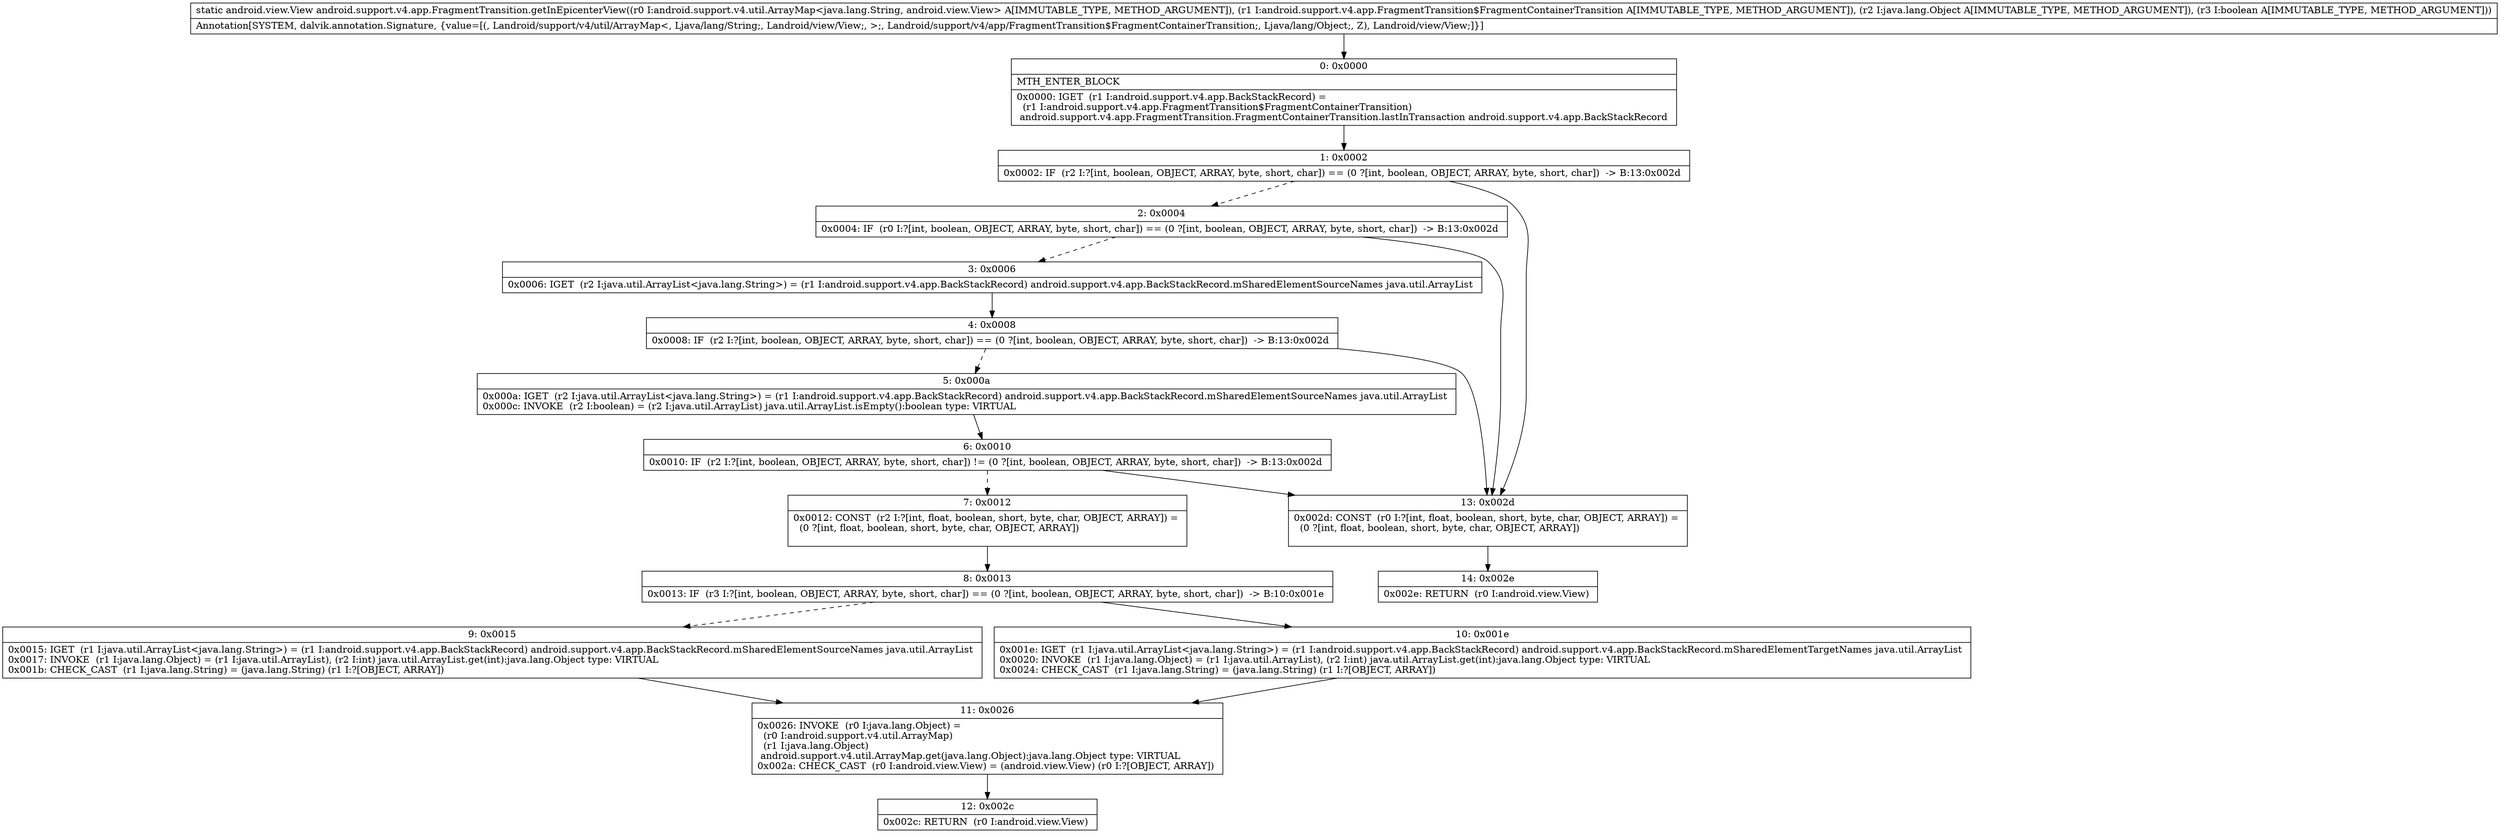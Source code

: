 digraph "CFG forandroid.support.v4.app.FragmentTransition.getInEpicenterView(Landroid\/support\/v4\/util\/ArrayMap;Landroid\/support\/v4\/app\/FragmentTransition$FragmentContainerTransition;Ljava\/lang\/Object;Z)Landroid\/view\/View;" {
Node_0 [shape=record,label="{0\:\ 0x0000|MTH_ENTER_BLOCK\l|0x0000: IGET  (r1 I:android.support.v4.app.BackStackRecord) = \l  (r1 I:android.support.v4.app.FragmentTransition$FragmentContainerTransition)\l android.support.v4.app.FragmentTransition.FragmentContainerTransition.lastInTransaction android.support.v4.app.BackStackRecord \l}"];
Node_1 [shape=record,label="{1\:\ 0x0002|0x0002: IF  (r2 I:?[int, boolean, OBJECT, ARRAY, byte, short, char]) == (0 ?[int, boolean, OBJECT, ARRAY, byte, short, char])  \-\> B:13:0x002d \l}"];
Node_2 [shape=record,label="{2\:\ 0x0004|0x0004: IF  (r0 I:?[int, boolean, OBJECT, ARRAY, byte, short, char]) == (0 ?[int, boolean, OBJECT, ARRAY, byte, short, char])  \-\> B:13:0x002d \l}"];
Node_3 [shape=record,label="{3\:\ 0x0006|0x0006: IGET  (r2 I:java.util.ArrayList\<java.lang.String\>) = (r1 I:android.support.v4.app.BackStackRecord) android.support.v4.app.BackStackRecord.mSharedElementSourceNames java.util.ArrayList \l}"];
Node_4 [shape=record,label="{4\:\ 0x0008|0x0008: IF  (r2 I:?[int, boolean, OBJECT, ARRAY, byte, short, char]) == (0 ?[int, boolean, OBJECT, ARRAY, byte, short, char])  \-\> B:13:0x002d \l}"];
Node_5 [shape=record,label="{5\:\ 0x000a|0x000a: IGET  (r2 I:java.util.ArrayList\<java.lang.String\>) = (r1 I:android.support.v4.app.BackStackRecord) android.support.v4.app.BackStackRecord.mSharedElementSourceNames java.util.ArrayList \l0x000c: INVOKE  (r2 I:boolean) = (r2 I:java.util.ArrayList) java.util.ArrayList.isEmpty():boolean type: VIRTUAL \l}"];
Node_6 [shape=record,label="{6\:\ 0x0010|0x0010: IF  (r2 I:?[int, boolean, OBJECT, ARRAY, byte, short, char]) != (0 ?[int, boolean, OBJECT, ARRAY, byte, short, char])  \-\> B:13:0x002d \l}"];
Node_7 [shape=record,label="{7\:\ 0x0012|0x0012: CONST  (r2 I:?[int, float, boolean, short, byte, char, OBJECT, ARRAY]) = \l  (0 ?[int, float, boolean, short, byte, char, OBJECT, ARRAY])\l \l}"];
Node_8 [shape=record,label="{8\:\ 0x0013|0x0013: IF  (r3 I:?[int, boolean, OBJECT, ARRAY, byte, short, char]) == (0 ?[int, boolean, OBJECT, ARRAY, byte, short, char])  \-\> B:10:0x001e \l}"];
Node_9 [shape=record,label="{9\:\ 0x0015|0x0015: IGET  (r1 I:java.util.ArrayList\<java.lang.String\>) = (r1 I:android.support.v4.app.BackStackRecord) android.support.v4.app.BackStackRecord.mSharedElementSourceNames java.util.ArrayList \l0x0017: INVOKE  (r1 I:java.lang.Object) = (r1 I:java.util.ArrayList), (r2 I:int) java.util.ArrayList.get(int):java.lang.Object type: VIRTUAL \l0x001b: CHECK_CAST  (r1 I:java.lang.String) = (java.lang.String) (r1 I:?[OBJECT, ARRAY]) \l}"];
Node_10 [shape=record,label="{10\:\ 0x001e|0x001e: IGET  (r1 I:java.util.ArrayList\<java.lang.String\>) = (r1 I:android.support.v4.app.BackStackRecord) android.support.v4.app.BackStackRecord.mSharedElementTargetNames java.util.ArrayList \l0x0020: INVOKE  (r1 I:java.lang.Object) = (r1 I:java.util.ArrayList), (r2 I:int) java.util.ArrayList.get(int):java.lang.Object type: VIRTUAL \l0x0024: CHECK_CAST  (r1 I:java.lang.String) = (java.lang.String) (r1 I:?[OBJECT, ARRAY]) \l}"];
Node_11 [shape=record,label="{11\:\ 0x0026|0x0026: INVOKE  (r0 I:java.lang.Object) = \l  (r0 I:android.support.v4.util.ArrayMap)\l  (r1 I:java.lang.Object)\l android.support.v4.util.ArrayMap.get(java.lang.Object):java.lang.Object type: VIRTUAL \l0x002a: CHECK_CAST  (r0 I:android.view.View) = (android.view.View) (r0 I:?[OBJECT, ARRAY]) \l}"];
Node_12 [shape=record,label="{12\:\ 0x002c|0x002c: RETURN  (r0 I:android.view.View) \l}"];
Node_13 [shape=record,label="{13\:\ 0x002d|0x002d: CONST  (r0 I:?[int, float, boolean, short, byte, char, OBJECT, ARRAY]) = \l  (0 ?[int, float, boolean, short, byte, char, OBJECT, ARRAY])\l \l}"];
Node_14 [shape=record,label="{14\:\ 0x002e|0x002e: RETURN  (r0 I:android.view.View) \l}"];
MethodNode[shape=record,label="{static android.view.View android.support.v4.app.FragmentTransition.getInEpicenterView((r0 I:android.support.v4.util.ArrayMap\<java.lang.String, android.view.View\> A[IMMUTABLE_TYPE, METHOD_ARGUMENT]), (r1 I:android.support.v4.app.FragmentTransition$FragmentContainerTransition A[IMMUTABLE_TYPE, METHOD_ARGUMENT]), (r2 I:java.lang.Object A[IMMUTABLE_TYPE, METHOD_ARGUMENT]), (r3 I:boolean A[IMMUTABLE_TYPE, METHOD_ARGUMENT]))  | Annotation[SYSTEM, dalvik.annotation.Signature, \{value=[(, Landroid\/support\/v4\/util\/ArrayMap\<, Ljava\/lang\/String;, Landroid\/view\/View;, \>;, Landroid\/support\/v4\/app\/FragmentTransition$FragmentContainerTransition;, Ljava\/lang\/Object;, Z), Landroid\/view\/View;]\}]\l}"];
MethodNode -> Node_0;
Node_0 -> Node_1;
Node_1 -> Node_2[style=dashed];
Node_1 -> Node_13;
Node_2 -> Node_3[style=dashed];
Node_2 -> Node_13;
Node_3 -> Node_4;
Node_4 -> Node_5[style=dashed];
Node_4 -> Node_13;
Node_5 -> Node_6;
Node_6 -> Node_7[style=dashed];
Node_6 -> Node_13;
Node_7 -> Node_8;
Node_8 -> Node_9[style=dashed];
Node_8 -> Node_10;
Node_9 -> Node_11;
Node_10 -> Node_11;
Node_11 -> Node_12;
Node_13 -> Node_14;
}

